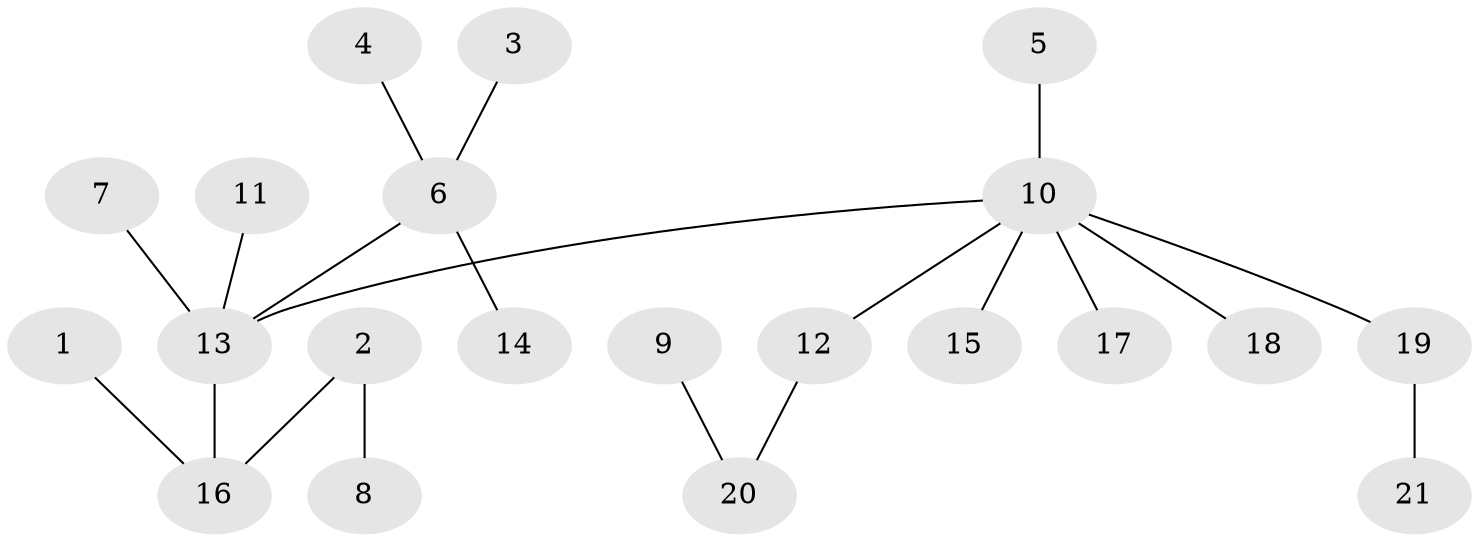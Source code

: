 // original degree distribution, {7: 0.014492753623188406, 6: 0.028985507246376812, 1: 0.5217391304347826, 9: 0.014492753623188406, 2: 0.2898550724637681, 5: 0.014492753623188406, 4: 0.043478260869565216, 3: 0.07246376811594203}
// Generated by graph-tools (version 1.1) at 2025/37/03/04/25 23:37:19]
// undirected, 21 vertices, 20 edges
graph export_dot {
  node [color=gray90,style=filled];
  1;
  2;
  3;
  4;
  5;
  6;
  7;
  8;
  9;
  10;
  11;
  12;
  13;
  14;
  15;
  16;
  17;
  18;
  19;
  20;
  21;
  1 -- 16 [weight=1.0];
  2 -- 8 [weight=1.0];
  2 -- 16 [weight=1.0];
  3 -- 6 [weight=1.0];
  4 -- 6 [weight=1.0];
  5 -- 10 [weight=1.0];
  6 -- 13 [weight=1.0];
  6 -- 14 [weight=1.0];
  7 -- 13 [weight=1.0];
  9 -- 20 [weight=1.0];
  10 -- 12 [weight=1.0];
  10 -- 13 [weight=1.0];
  10 -- 15 [weight=1.0];
  10 -- 17 [weight=1.0];
  10 -- 18 [weight=1.0];
  10 -- 19 [weight=1.0];
  11 -- 13 [weight=1.0];
  12 -- 20 [weight=1.0];
  13 -- 16 [weight=1.0];
  19 -- 21 [weight=1.0];
}
